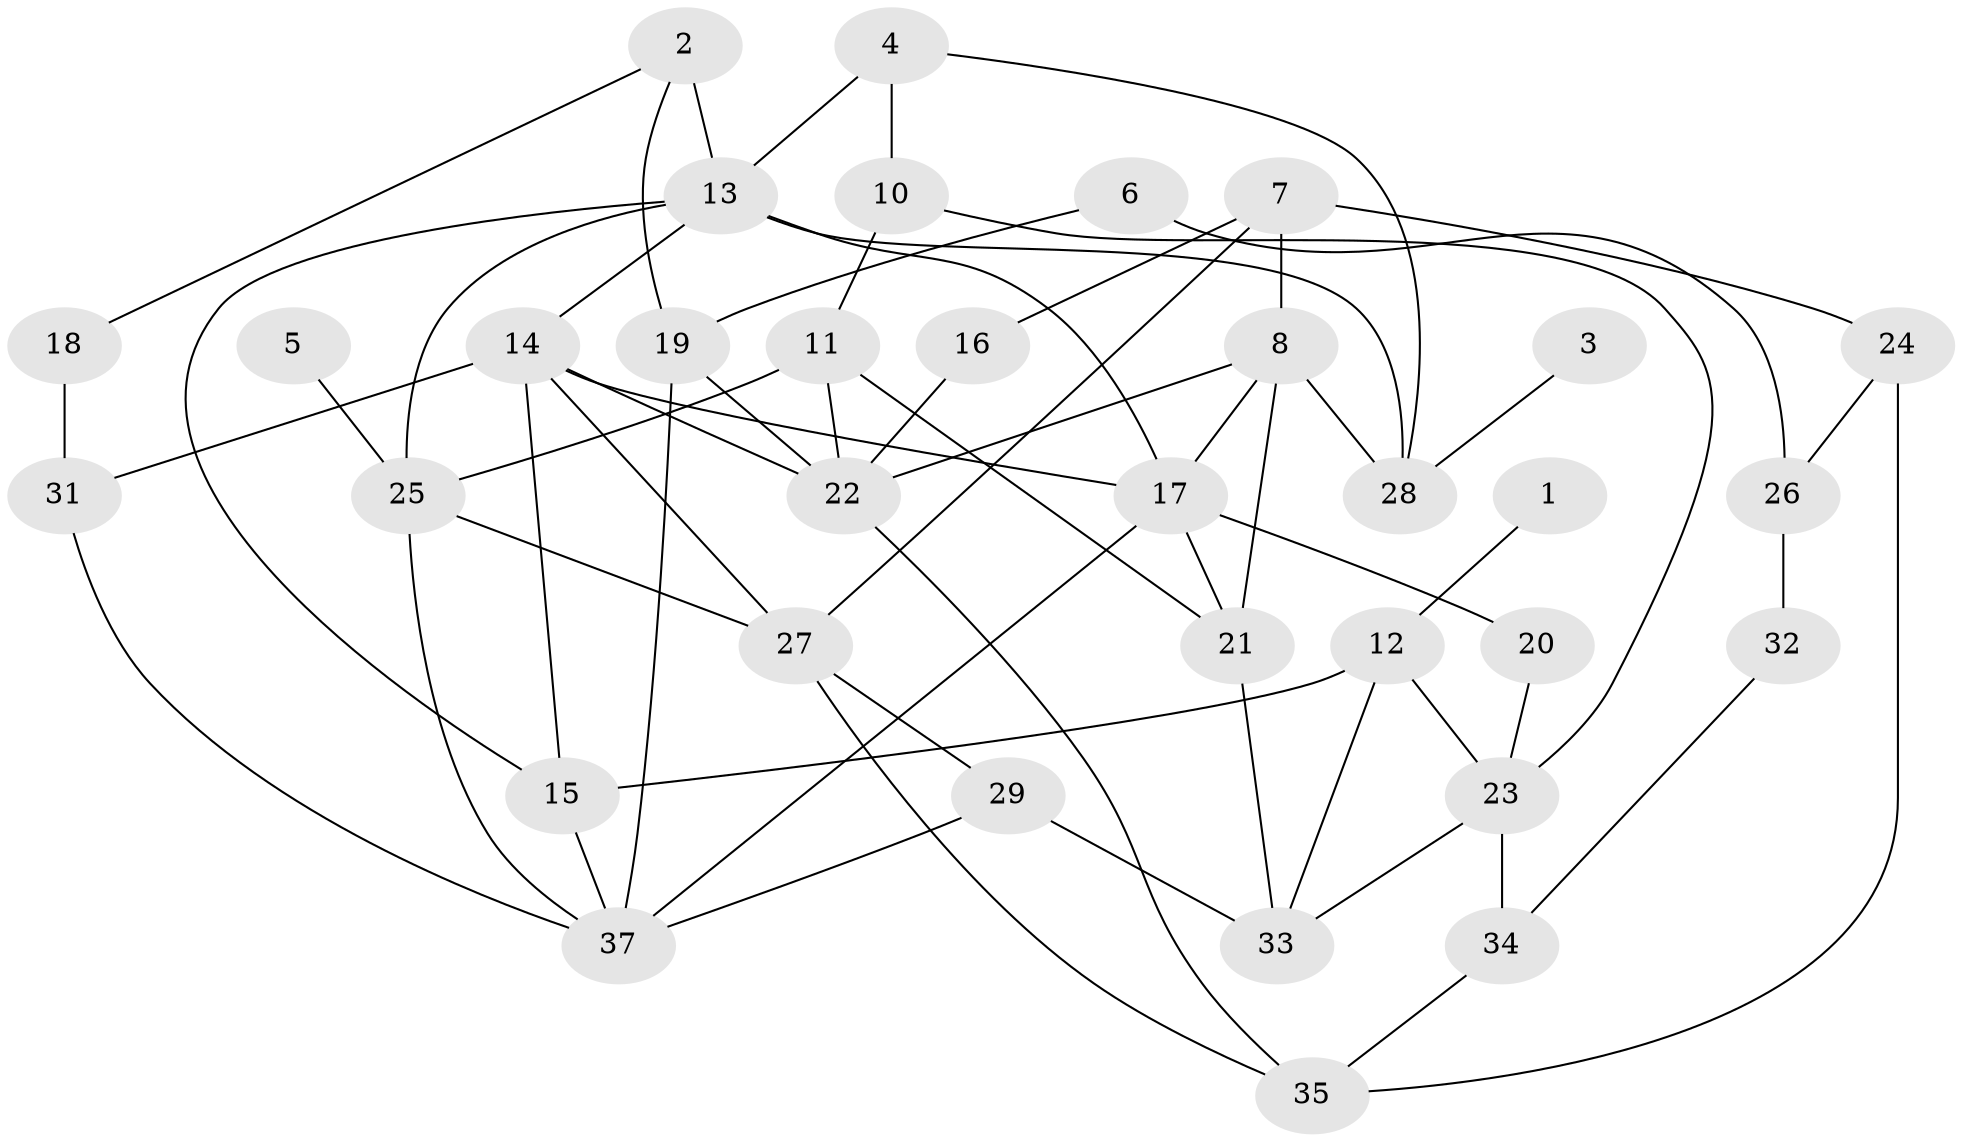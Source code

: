 // original degree distribution, {1: 0.2191780821917808, 4: 0.1506849315068493, 6: 0.0547945205479452, 2: 0.1780821917808219, 3: 0.2328767123287671, 5: 0.1232876712328767, 0: 0.0410958904109589}
// Generated by graph-tools (version 1.1) at 2025/00/03/09/25 03:00:42]
// undirected, 34 vertices, 62 edges
graph export_dot {
graph [start="1"]
  node [color=gray90,style=filled];
  1;
  2;
  3;
  4;
  5;
  6;
  7;
  8;
  10;
  11;
  12;
  13;
  14;
  15;
  16;
  17;
  18;
  19;
  20;
  21;
  22;
  23;
  24;
  25;
  26;
  27;
  28;
  29;
  31;
  32;
  33;
  34;
  35;
  37;
  1 -- 12 [weight=1.0];
  2 -- 13 [weight=2.0];
  2 -- 18 [weight=1.0];
  2 -- 19 [weight=1.0];
  3 -- 28 [weight=1.0];
  4 -- 10 [weight=1.0];
  4 -- 13 [weight=1.0];
  4 -- 28 [weight=1.0];
  5 -- 25 [weight=1.0];
  6 -- 19 [weight=1.0];
  6 -- 26 [weight=2.0];
  7 -- 8 [weight=1.0];
  7 -- 16 [weight=1.0];
  7 -- 24 [weight=1.0];
  7 -- 27 [weight=1.0];
  8 -- 17 [weight=1.0];
  8 -- 21 [weight=1.0];
  8 -- 22 [weight=1.0];
  8 -- 28 [weight=1.0];
  10 -- 11 [weight=1.0];
  10 -- 23 [weight=1.0];
  11 -- 21 [weight=1.0];
  11 -- 22 [weight=1.0];
  11 -- 25 [weight=1.0];
  12 -- 15 [weight=1.0];
  12 -- 23 [weight=1.0];
  12 -- 33 [weight=1.0];
  13 -- 14 [weight=1.0];
  13 -- 15 [weight=1.0];
  13 -- 17 [weight=1.0];
  13 -- 25 [weight=1.0];
  13 -- 28 [weight=1.0];
  14 -- 15 [weight=1.0];
  14 -- 17 [weight=1.0];
  14 -- 22 [weight=1.0];
  14 -- 27 [weight=1.0];
  14 -- 31 [weight=1.0];
  15 -- 37 [weight=1.0];
  16 -- 22 [weight=1.0];
  17 -- 20 [weight=1.0];
  17 -- 21 [weight=1.0];
  17 -- 37 [weight=1.0];
  18 -- 31 [weight=2.0];
  19 -- 22 [weight=1.0];
  19 -- 37 [weight=1.0];
  20 -- 23 [weight=1.0];
  21 -- 33 [weight=1.0];
  22 -- 35 [weight=1.0];
  23 -- 33 [weight=1.0];
  23 -- 34 [weight=2.0];
  24 -- 26 [weight=1.0];
  24 -- 35 [weight=1.0];
  25 -- 27 [weight=1.0];
  25 -- 37 [weight=1.0];
  26 -- 32 [weight=2.0];
  27 -- 29 [weight=1.0];
  27 -- 35 [weight=1.0];
  29 -- 33 [weight=1.0];
  29 -- 37 [weight=1.0];
  31 -- 37 [weight=1.0];
  32 -- 34 [weight=1.0];
  34 -- 35 [weight=1.0];
}
